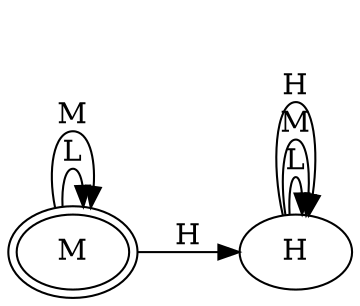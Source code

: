 digraph 9019600 {
rankdir = LR
0 [peripheries = 2]

0 [label = "M"]
0 -> 0 [label = "L"]
0 -> 0 [label = "M"]
0 -> 1 [label = "H"]

1 [label = "H"]
1 -> 1 [label = "L"]
1 -> 1 [label = "M"]
1 -> 1 [label = "H"]

}
